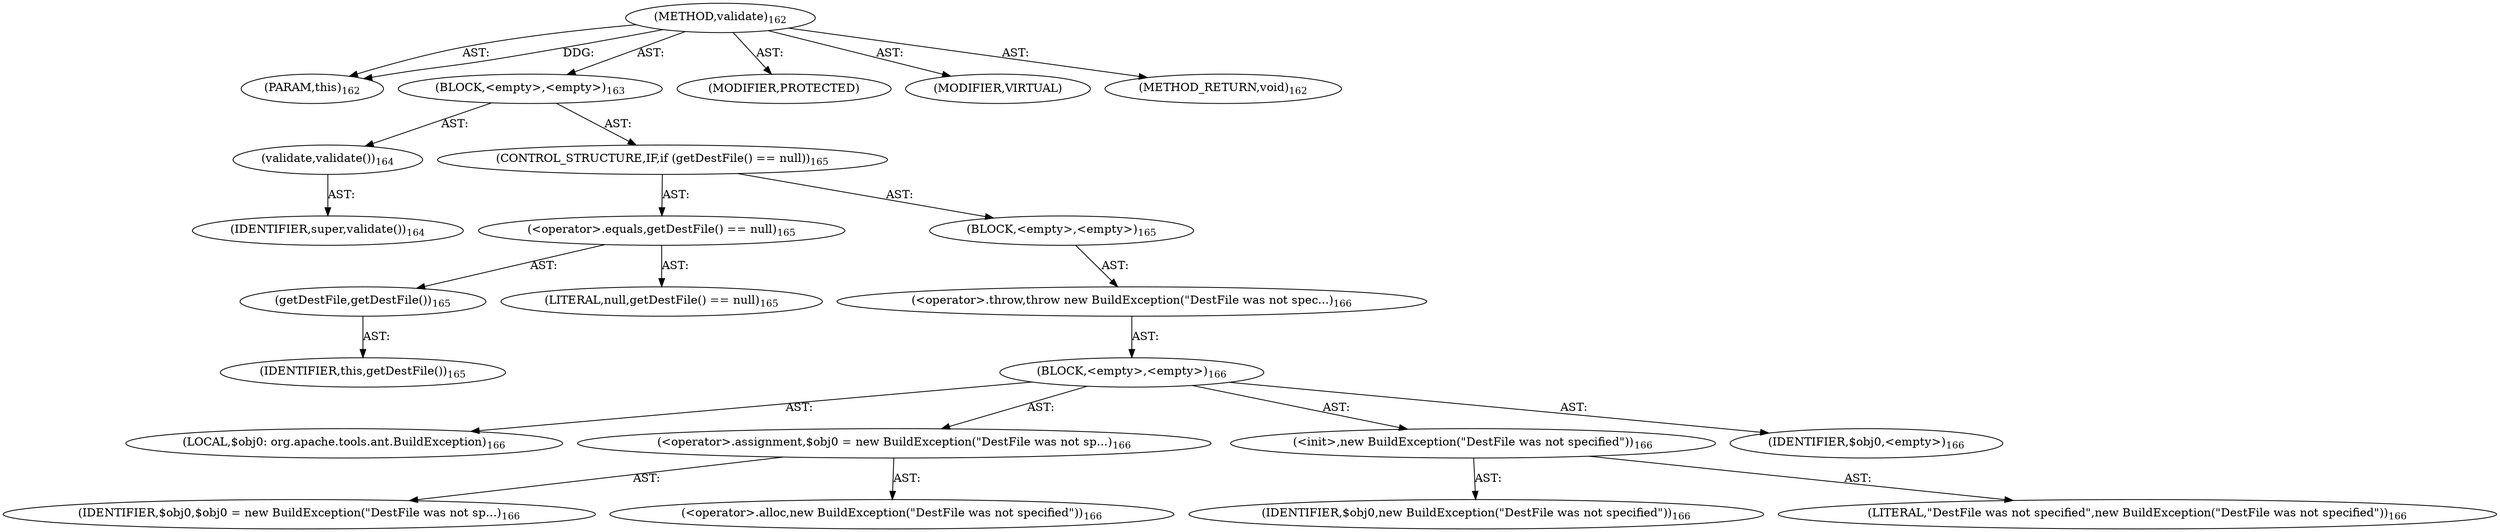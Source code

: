 digraph "validate" {  
"111669149704" [label = <(METHOD,validate)<SUB>162</SUB>> ]
"115964116995" [label = <(PARAM,this)<SUB>162</SUB>> ]
"25769803786" [label = <(BLOCK,&lt;empty&gt;,&lt;empty&gt;)<SUB>163</SUB>> ]
"30064771088" [label = <(validate,validate())<SUB>164</SUB>> ]
"68719476751" [label = <(IDENTIFIER,super,validate())<SUB>164</SUB>> ]
"47244640258" [label = <(CONTROL_STRUCTURE,IF,if (getDestFile() == null))<SUB>165</SUB>> ]
"30064771089" [label = <(&lt;operator&gt;.equals,getDestFile() == null)<SUB>165</SUB>> ]
"30064771090" [label = <(getDestFile,getDestFile())<SUB>165</SUB>> ]
"68719476739" [label = <(IDENTIFIER,this,getDestFile())<SUB>165</SUB>> ]
"90194313223" [label = <(LITERAL,null,getDestFile() == null)<SUB>165</SUB>> ]
"25769803787" [label = <(BLOCK,&lt;empty&gt;,&lt;empty&gt;)<SUB>165</SUB>> ]
"30064771091" [label = <(&lt;operator&gt;.throw,throw new BuildException(&quot;DestFile was not spec...)<SUB>166</SUB>> ]
"25769803788" [label = <(BLOCK,&lt;empty&gt;,&lt;empty&gt;)<SUB>166</SUB>> ]
"94489280512" [label = <(LOCAL,$obj0: org.apache.tools.ant.BuildException)<SUB>166</SUB>> ]
"30064771092" [label = <(&lt;operator&gt;.assignment,$obj0 = new BuildException(&quot;DestFile was not sp...)<SUB>166</SUB>> ]
"68719476752" [label = <(IDENTIFIER,$obj0,$obj0 = new BuildException(&quot;DestFile was not sp...)<SUB>166</SUB>> ]
"30064771093" [label = <(&lt;operator&gt;.alloc,new BuildException(&quot;DestFile was not specified&quot;))<SUB>166</SUB>> ]
"30064771094" [label = <(&lt;init&gt;,new BuildException(&quot;DestFile was not specified&quot;))<SUB>166</SUB>> ]
"68719476753" [label = <(IDENTIFIER,$obj0,new BuildException(&quot;DestFile was not specified&quot;))<SUB>166</SUB>> ]
"90194313224" [label = <(LITERAL,&quot;DestFile was not specified&quot;,new BuildException(&quot;DestFile was not specified&quot;))<SUB>166</SUB>> ]
"68719476754" [label = <(IDENTIFIER,$obj0,&lt;empty&gt;)<SUB>166</SUB>> ]
"133143986192" [label = <(MODIFIER,PROTECTED)> ]
"133143986193" [label = <(MODIFIER,VIRTUAL)> ]
"128849018888" [label = <(METHOD_RETURN,void)<SUB>162</SUB>> ]
  "111669149704" -> "115964116995"  [ label = "AST: "] 
  "111669149704" -> "25769803786"  [ label = "AST: "] 
  "111669149704" -> "133143986192"  [ label = "AST: "] 
  "111669149704" -> "133143986193"  [ label = "AST: "] 
  "111669149704" -> "128849018888"  [ label = "AST: "] 
  "25769803786" -> "30064771088"  [ label = "AST: "] 
  "25769803786" -> "47244640258"  [ label = "AST: "] 
  "30064771088" -> "68719476751"  [ label = "AST: "] 
  "47244640258" -> "30064771089"  [ label = "AST: "] 
  "47244640258" -> "25769803787"  [ label = "AST: "] 
  "30064771089" -> "30064771090"  [ label = "AST: "] 
  "30064771089" -> "90194313223"  [ label = "AST: "] 
  "30064771090" -> "68719476739"  [ label = "AST: "] 
  "25769803787" -> "30064771091"  [ label = "AST: "] 
  "30064771091" -> "25769803788"  [ label = "AST: "] 
  "25769803788" -> "94489280512"  [ label = "AST: "] 
  "25769803788" -> "30064771092"  [ label = "AST: "] 
  "25769803788" -> "30064771094"  [ label = "AST: "] 
  "25769803788" -> "68719476754"  [ label = "AST: "] 
  "30064771092" -> "68719476752"  [ label = "AST: "] 
  "30064771092" -> "30064771093"  [ label = "AST: "] 
  "30064771094" -> "68719476753"  [ label = "AST: "] 
  "30064771094" -> "90194313224"  [ label = "AST: "] 
  "111669149704" -> "115964116995"  [ label = "DDG: "] 
}

